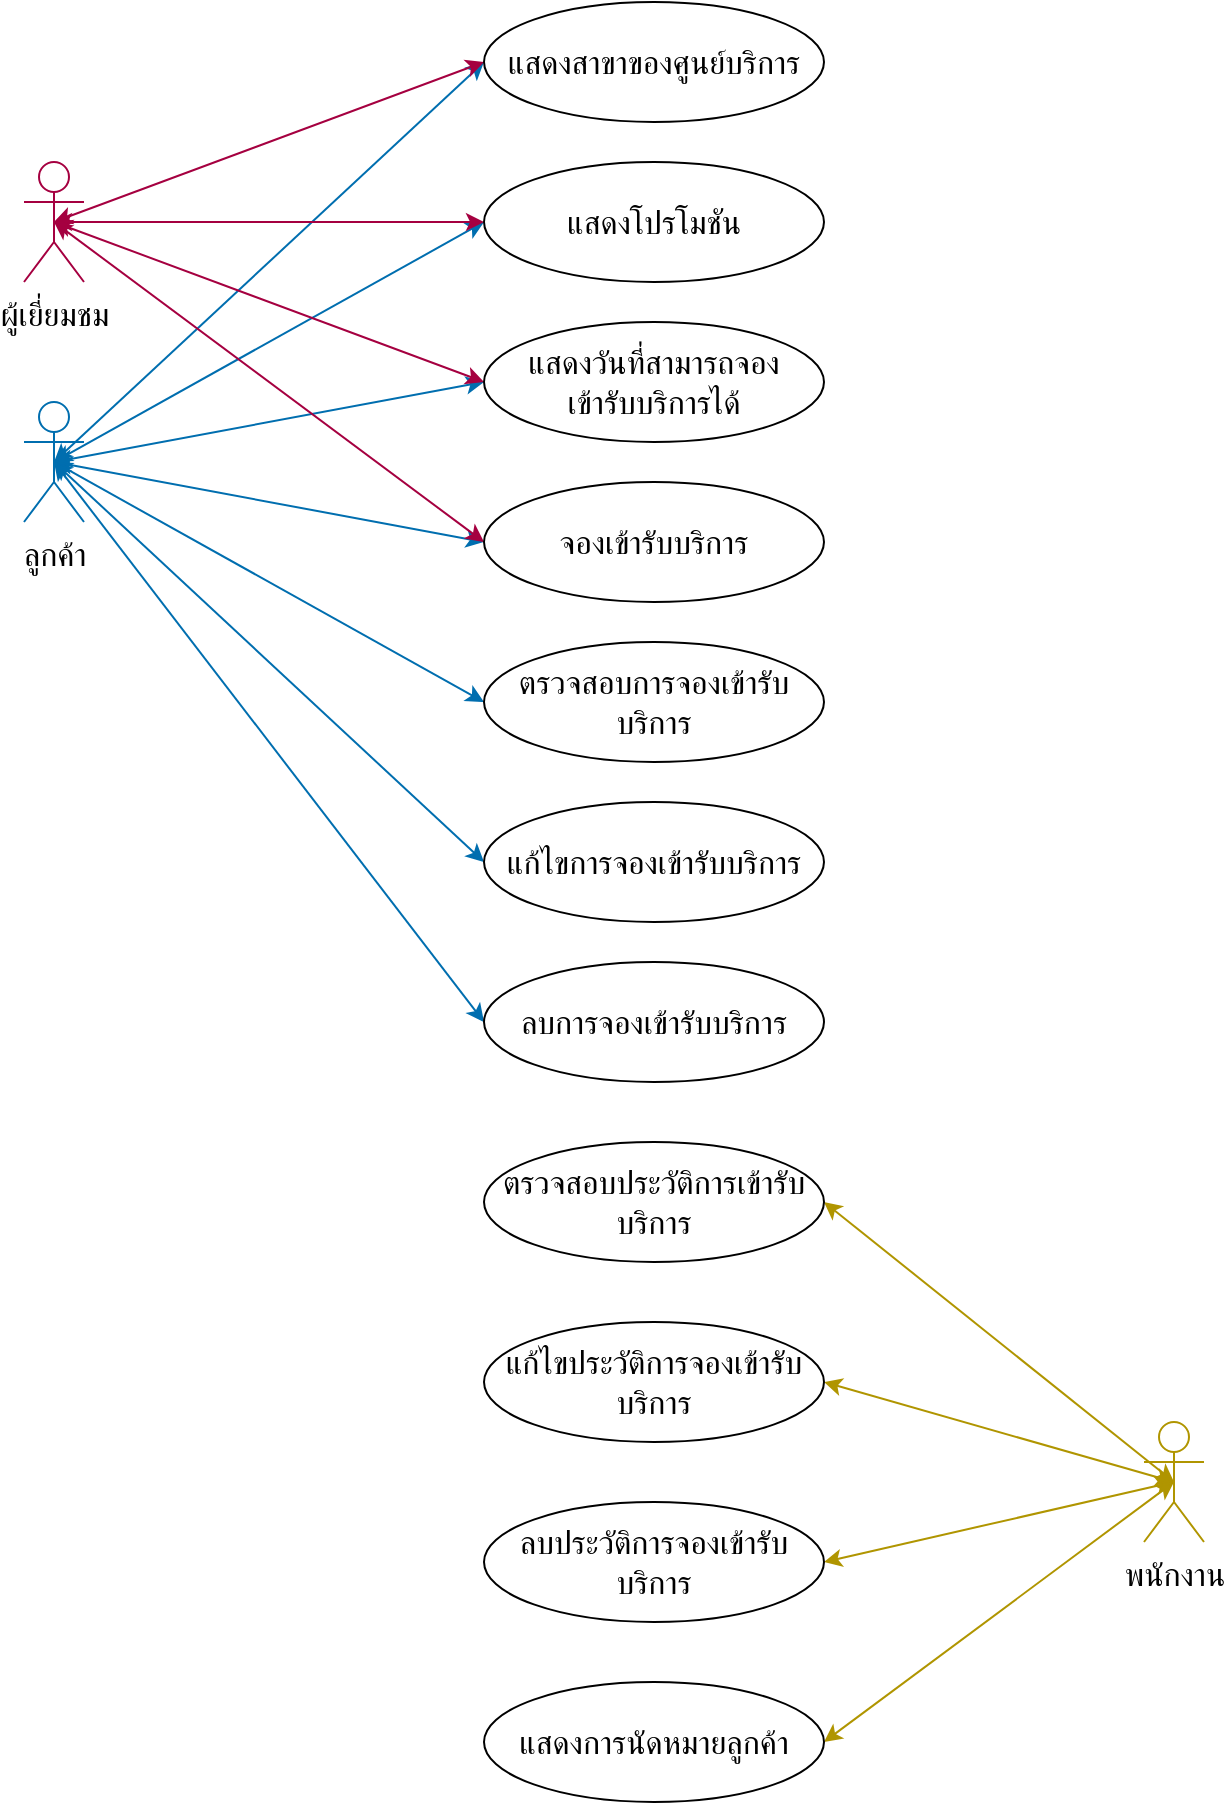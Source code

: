 <mxfile scale="10" border="0">
    <diagram id="RrSnb8na4pvMSzzhe3lu" name="use case diagram">
        <mxGraphModel dx="1148" dy="645" grid="1" gridSize="10" guides="1" tooltips="1" connect="1" arrows="1" fold="1" page="1" pageScale="1" pageWidth="827" pageHeight="1169" math="0" shadow="0">
            <root>
                <mxCell id="0"/>
                <mxCell id="1" parent="0"/>
                <mxCell id="23" style="edgeStyle=none;html=1;entryX=0;entryY=0.5;entryDx=0;entryDy=0;exitX=0.5;exitY=0.5;exitDx=0;exitDy=0;exitPerimeter=0;fillColor=#1ba1e2;strokeColor=#006EAF;fontFamily=th sarabunPSK;fontSize=16;rounded=1;startArrow=classic;startFill=1;" parent="1" source="4" target="7" edge="1">
                    <mxGeometry relative="1" as="geometry"/>
                </mxCell>
                <mxCell id="24" style="edgeStyle=none;html=1;entryX=0;entryY=0.5;entryDx=0;entryDy=0;exitX=0.5;exitY=0.5;exitDx=0;exitDy=0;exitPerimeter=0;fillColor=#1ba1e2;strokeColor=#006EAF;fontFamily=th sarabunPSK;fontSize=16;rounded=1;startArrow=classic;startFill=1;" parent="1" source="4" target="8" edge="1">
                    <mxGeometry relative="1" as="geometry"/>
                </mxCell>
                <mxCell id="25" style="edgeStyle=none;html=1;entryX=0;entryY=0.5;entryDx=0;entryDy=0;exitX=0.5;exitY=0.5;exitDx=0;exitDy=0;exitPerimeter=0;fillColor=#1ba1e2;strokeColor=#006EAF;fontFamily=th sarabunPSK;fontSize=16;rounded=1;startArrow=classic;startFill=1;" parent="1" source="4" target="9" edge="1">
                    <mxGeometry relative="1" as="geometry"/>
                </mxCell>
                <mxCell id="26" style="edgeStyle=none;html=1;entryX=0;entryY=0.5;entryDx=0;entryDy=0;exitX=0.5;exitY=0.5;exitDx=0;exitDy=0;exitPerimeter=0;fillColor=#1ba1e2;strokeColor=#006EAF;fontFamily=th sarabunPSK;fontSize=16;rounded=1;startArrow=classic;startFill=1;" parent="1" source="4" target="10" edge="1">
                    <mxGeometry relative="1" as="geometry"/>
                </mxCell>
                <mxCell id="34" style="edgeStyle=none;html=1;exitX=0.5;exitY=0.5;exitDx=0;exitDy=0;exitPerimeter=0;entryX=0;entryY=0.5;entryDx=0;entryDy=0;fillColor=#1ba1e2;strokeColor=#006EAF;fontFamily=th sarabunPSK;fontSize=16;rounded=1;startArrow=classic;startFill=1;" parent="1" source="4" target="32" edge="1">
                    <mxGeometry relative="1" as="geometry"/>
                </mxCell>
                <mxCell id="36" style="edgeStyle=none;html=1;exitX=0.5;exitY=0.5;exitDx=0;exitDy=0;exitPerimeter=0;entryX=0;entryY=0.5;entryDx=0;entryDy=0;fillColor=#1ba1e2;strokeColor=#006EAF;fontFamily=th sarabunPSK;fontSize=16;rounded=1;startArrow=classic;startFill=1;" parent="1" source="4" target="35" edge="1">
                    <mxGeometry relative="1" as="geometry"/>
                </mxCell>
                <mxCell id="43" style="edgeStyle=none;html=1;exitX=0.5;exitY=0.5;exitDx=0;exitDy=0;exitPerimeter=0;entryX=0;entryY=0.5;entryDx=0;entryDy=0;fillColor=#1ba1e2;strokeColor=#006EAF;startArrow=classic;startFill=1;" parent="1" source="4" target="41" edge="1">
                    <mxGeometry relative="1" as="geometry"/>
                </mxCell>
                <mxCell id="4" value="ลูกค้า" style="shape=umlActor;verticalLabelPosition=bottom;verticalAlign=top;html=1;outlineConnect=0;fillColor=none;fontColor=#000000;strokeColor=#006EAF;fontFamily=th sarabunPSK;fontSize=16;rounded=1;" parent="1" vertex="1">
                    <mxGeometry x="110" y="300" width="30" height="60" as="geometry"/>
                </mxCell>
                <mxCell id="22" style="edgeStyle=none;html=1;entryX=0;entryY=0.5;entryDx=0;entryDy=0;exitX=0.5;exitY=0.5;exitDx=0;exitDy=0;exitPerimeter=0;fillColor=#d80073;strokeColor=#A50040;fontFamily=th sarabunPSK;fontSize=16;rounded=1;startArrow=classic;startFill=1;" parent="1" source="5" target="7" edge="1">
                    <mxGeometry relative="1" as="geometry"/>
                </mxCell>
                <mxCell id="33" style="edgeStyle=none;html=1;exitX=0.5;exitY=0.5;exitDx=0;exitDy=0;exitPerimeter=0;fillColor=#d80073;strokeColor=#A50040;fontFamily=th sarabunPSK;fontSize=16;rounded=1;entryX=0;entryY=0.5;entryDx=0;entryDy=0;startArrow=classic;startFill=1;" parent="1" source="5" target="32" edge="1">
                    <mxGeometry relative="1" as="geometry"/>
                </mxCell>
                <mxCell id="40" style="edgeStyle=none;html=1;exitX=0.5;exitY=0.5;exitDx=0;exitDy=0;exitPerimeter=0;entryX=0;entryY=0.5;entryDx=0;entryDy=0;fillColor=#d80073;strokeColor=#A50040;fontFamily=th sarabunPSK;fontSize=16;rounded=1;startArrow=classic;startFill=1;" parent="1" source="5" target="35" edge="1">
                    <mxGeometry relative="1" as="geometry"/>
                </mxCell>
                <mxCell id="42" style="edgeStyle=none;html=1;exitX=0.5;exitY=0.5;exitDx=0;exitDy=0;exitPerimeter=0;entryX=0;entryY=0.5;entryDx=0;entryDy=0;fillColor=#d80073;strokeColor=#A50040;startArrow=classic;startFill=1;" parent="1" source="5" target="41" edge="1">
                    <mxGeometry relative="1" as="geometry"/>
                </mxCell>
                <mxCell id="5" value="ผู้เยี่ยมชม" style="shape=umlActor;verticalLabelPosition=bottom;verticalAlign=top;html=1;outlineConnect=0;fillColor=none;fontColor=#000000;strokeColor=#A50040;fontFamily=th sarabunPSK;fontSize=16;rounded=1;" parent="1" vertex="1">
                    <mxGeometry x="110" y="180" width="30" height="60" as="geometry"/>
                </mxCell>
                <mxCell id="13" style="edgeStyle=none;html=1;exitX=0.5;exitY=0.5;exitDx=0;exitDy=0;exitPerimeter=0;entryX=1;entryY=0.5;entryDx=0;entryDy=0;fillColor=#e3c800;strokeColor=#B09500;fontFamily=th sarabunPSK;fontSize=16;rounded=1;startArrow=classic;startFill=1;" parent="1" source="6" target="11" edge="1">
                    <mxGeometry relative="1" as="geometry"/>
                </mxCell>
                <mxCell id="15" style="edgeStyle=none;html=1;exitX=0.5;exitY=0.5;exitDx=0;exitDy=0;exitPerimeter=0;entryX=1;entryY=0.5;entryDx=0;entryDy=0;fillColor=#e3c800;strokeColor=#B09500;fontFamily=th sarabunPSK;fontSize=16;rounded=1;startArrow=classic;startFill=1;" parent="1" source="6" target="12" edge="1">
                    <mxGeometry relative="1" as="geometry"/>
                </mxCell>
                <mxCell id="16" style="edgeStyle=none;html=1;exitX=0.5;exitY=0.5;exitDx=0;exitDy=0;exitPerimeter=0;entryX=1;entryY=0.5;entryDx=0;entryDy=0;fillColor=#e3c800;strokeColor=#B09500;fontFamily=th sarabunPSK;fontSize=16;rounded=1;startArrow=classic;startFill=1;" parent="1" source="6" target="14" edge="1">
                    <mxGeometry relative="1" as="geometry"/>
                </mxCell>
                <mxCell id="31" style="edgeStyle=none;html=1;exitX=0.5;exitY=0.5;exitDx=0;exitDy=0;exitPerimeter=0;entryX=1;entryY=0.5;entryDx=0;entryDy=0;fillColor=#e3c800;strokeColor=#B09500;fontFamily=th sarabunPSK;fontSize=16;rounded=1;startArrow=classic;startFill=1;" parent="1" source="6" target="30" edge="1">
                    <mxGeometry relative="1" as="geometry"/>
                </mxCell>
                <mxCell id="6" value="พนักงาน" style="shape=umlActor;verticalLabelPosition=bottom;verticalAlign=top;html=1;outlineConnect=0;fillColor=none;fontColor=#000000;strokeColor=#B09500;fontFamily=th sarabunPSK;fontSize=16;rounded=1;" parent="1" vertex="1">
                    <mxGeometry x="670" y="810" width="30" height="60" as="geometry"/>
                </mxCell>
                <mxCell id="7" value="จองเข้ารับบริการ" style="ellipse;whiteSpace=wrap;html=1;fontFamily=th sarabunPSK;fontSize=16;rounded=1;" parent="1" vertex="1">
                    <mxGeometry x="340" y="340" width="170" height="60" as="geometry"/>
                </mxCell>
                <mxCell id="8" value="ตรวจสอบการจองเข้ารับบริการ" style="ellipse;whiteSpace=wrap;html=1;fontFamily=th sarabunPSK;fontSize=16;rounded=1;" parent="1" vertex="1">
                    <mxGeometry x="340" y="420" width="170" height="60" as="geometry"/>
                </mxCell>
                <mxCell id="9" value="แก้ไขการจองเข้ารับบริการ" style="ellipse;whiteSpace=wrap;html=1;fontFamily=th sarabunPSK;fontSize=16;rounded=1;" parent="1" vertex="1">
                    <mxGeometry x="340" y="500" width="170" height="60" as="geometry"/>
                </mxCell>
                <mxCell id="10" value="ลบการจองเข้ารับบริการ" style="ellipse;whiteSpace=wrap;html=1;fontFamily=th sarabunPSK;fontSize=16;rounded=1;" parent="1" vertex="1">
                    <mxGeometry x="340" y="580" width="170" height="60" as="geometry"/>
                </mxCell>
                <mxCell id="11" value="ตรวจสอบประวัติการเข้ารับบริการ" style="ellipse;whiteSpace=wrap;html=1;fontFamily=th sarabunPSK;fontSize=16;rounded=1;" parent="1" vertex="1">
                    <mxGeometry x="340" y="670" width="170" height="60" as="geometry"/>
                </mxCell>
                <mxCell id="12" value="แก้ไขประวัติการจองเข้ารับบริการ" style="ellipse;whiteSpace=wrap;html=1;fontFamily=th sarabunPSK;fontSize=16;rounded=1;" parent="1" vertex="1">
                    <mxGeometry x="340" y="760" width="170" height="60" as="geometry"/>
                </mxCell>
                <mxCell id="14" value="ลบประวัติการจองเข้ารับบริการ" style="ellipse;whiteSpace=wrap;html=1;fontFamily=th sarabunPSK;fontSize=16;rounded=1;" parent="1" vertex="1">
                    <mxGeometry x="340" y="850" width="170" height="60" as="geometry"/>
                </mxCell>
                <mxCell id="30" value="แสดงการนัดหมายลูกค้า" style="ellipse;whiteSpace=wrap;html=1;fontFamily=th sarabunPSK;fontSize=16;rounded=1;" parent="1" vertex="1">
                    <mxGeometry x="340" y="940" width="170" height="60" as="geometry"/>
                </mxCell>
                <mxCell id="32" value="แสดงสาขาของศูนย์บริการ" style="ellipse;whiteSpace=wrap;html=1;fontFamily=th sarabunPSK;fontSize=16;rounded=1;" parent="1" vertex="1">
                    <mxGeometry x="340" y="100" width="170" height="60" as="geometry"/>
                </mxCell>
                <mxCell id="35" value="แสดงโปรโมชัน" style="ellipse;whiteSpace=wrap;html=1;fontFamily=th sarabunPSK;fontSize=16;rounded=1;" parent="1" vertex="1">
                    <mxGeometry x="340" y="180" width="170" height="60" as="geometry"/>
                </mxCell>
                <mxCell id="41" value="แสดงวันที่สามารถจอง&lt;br&gt;เข้ารับบริการได้" style="ellipse;whiteSpace=wrap;html=1;fontFamily=th sarabunPSK;fontSize=16;rounded=1;" parent="1" vertex="1">
                    <mxGeometry x="340" y="260" width="170" height="60" as="geometry"/>
                </mxCell>
            </root>
        </mxGraphModel>
    </diagram>
</mxfile>